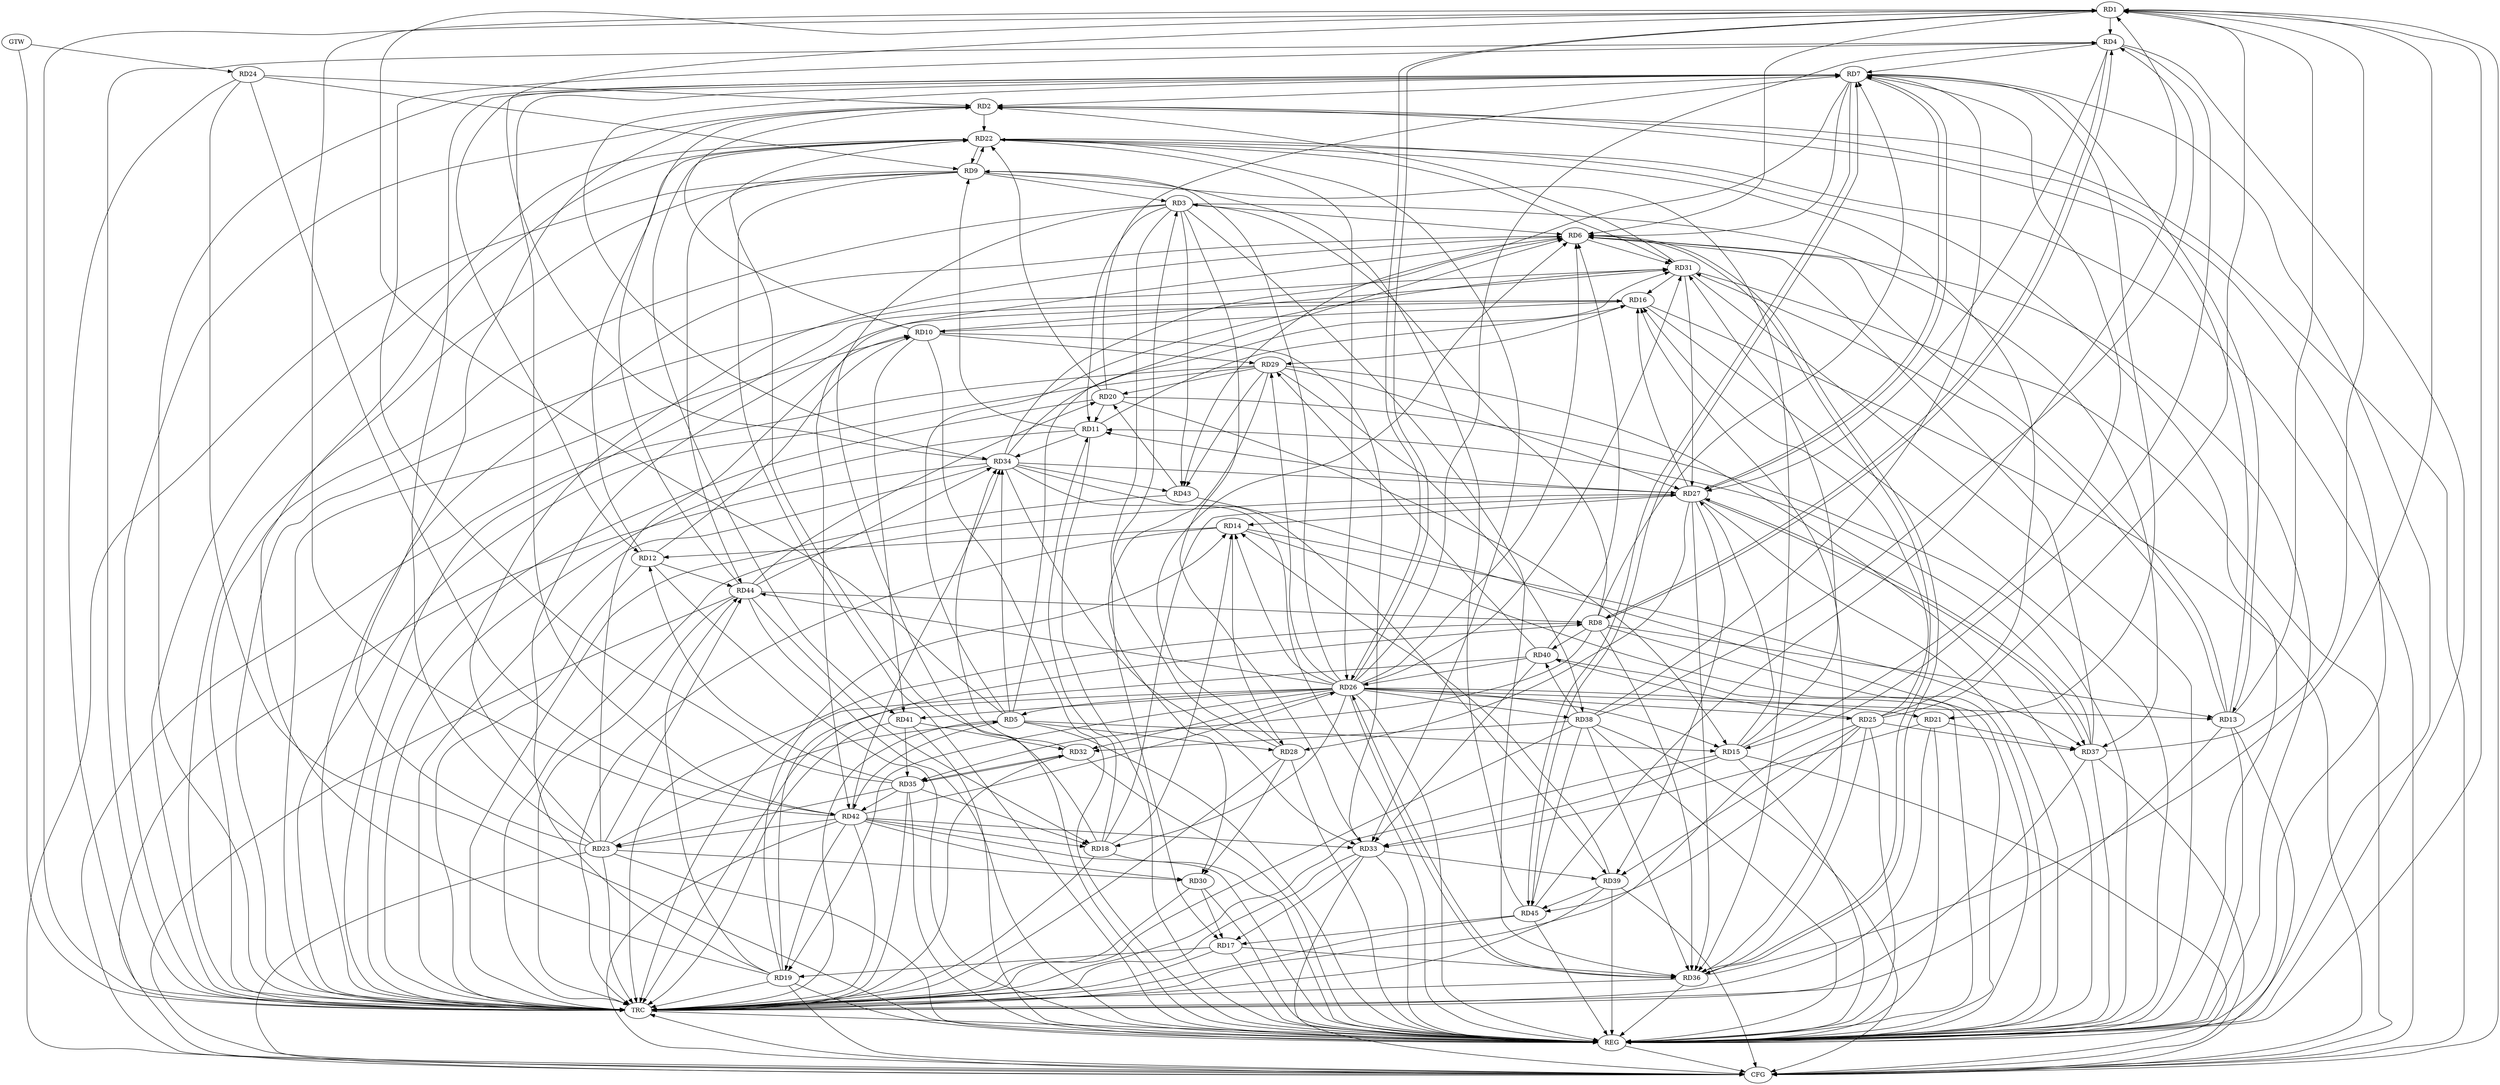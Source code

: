strict digraph G {
  RD1 [ label="RD1" ];
  RD2 [ label="RD2" ];
  RD3 [ label="RD3" ];
  RD4 [ label="RD4" ];
  RD5 [ label="RD5" ];
  RD6 [ label="RD6" ];
  RD7 [ label="RD7" ];
  RD8 [ label="RD8" ];
  RD9 [ label="RD9" ];
  RD10 [ label="RD10" ];
  RD11 [ label="RD11" ];
  RD12 [ label="RD12" ];
  RD13 [ label="RD13" ];
  RD14 [ label="RD14" ];
  RD15 [ label="RD15" ];
  RD16 [ label="RD16" ];
  RD17 [ label="RD17" ];
  RD18 [ label="RD18" ];
  RD19 [ label="RD19" ];
  RD20 [ label="RD20" ];
  RD21 [ label="RD21" ];
  RD22 [ label="RD22" ];
  RD23 [ label="RD23" ];
  RD24 [ label="RD24" ];
  RD25 [ label="RD25" ];
  RD26 [ label="RD26" ];
  RD27 [ label="RD27" ];
  RD28 [ label="RD28" ];
  RD29 [ label="RD29" ];
  RD30 [ label="RD30" ];
  RD31 [ label="RD31" ];
  RD32 [ label="RD32" ];
  RD33 [ label="RD33" ];
  RD34 [ label="RD34" ];
  RD35 [ label="RD35" ];
  RD36 [ label="RD36" ];
  RD37 [ label="RD37" ];
  RD38 [ label="RD38" ];
  RD39 [ label="RD39" ];
  RD40 [ label="RD40" ];
  RD41 [ label="RD41" ];
  RD42 [ label="RD42" ];
  RD43 [ label="RD43" ];
  RD44 [ label="RD44" ];
  RD45 [ label="RD45" ];
  GTW [ label="GTW" ];
  REG [ label="REG" ];
  CFG [ label="CFG" ];
  TRC [ label="TRC" ];
  RD1 -> RD4;
  RD5 -> RD1;
  RD1 -> RD6;
  RD13 -> RD1;
  RD25 -> RD1;
  RD1 -> RD26;
  RD26 -> RD1;
  RD34 -> RD1;
  RD36 -> RD1;
  RD37 -> RD1;
  RD42 -> RD1;
  RD45 -> RD1;
  RD7 -> RD2;
  RD10 -> RD2;
  RD13 -> RD2;
  RD2 -> RD22;
  RD23 -> RD2;
  RD24 -> RD2;
  RD31 -> RD2;
  RD44 -> RD2;
  RD3 -> RD6;
  RD8 -> RD3;
  RD9 -> RD3;
  RD3 -> RD11;
  RD3 -> RD17;
  RD28 -> RD3;
  RD3 -> RD33;
  RD3 -> RD36;
  RD3 -> RD37;
  RD3 -> RD43;
  RD4 -> RD7;
  RD4 -> RD8;
  RD8 -> RD4;
  RD4 -> RD15;
  RD26 -> RD4;
  RD4 -> RD27;
  RD35 -> RD4;
  RD38 -> RD4;
  RD5 -> RD6;
  RD5 -> RD15;
  RD23 -> RD5;
  RD26 -> RD5;
  RD5 -> RD28;
  RD5 -> RD31;
  RD5 -> RD34;
  RD5 -> RD42;
  RD7 -> RD6;
  RD13 -> RD6;
  RD23 -> RD6;
  RD26 -> RD6;
  RD28 -> RD6;
  RD6 -> RD31;
  RD34 -> RD6;
  RD6 -> RD36;
  RD36 -> RD6;
  RD37 -> RD6;
  RD40 -> RD6;
  RD6 -> RD42;
  RD8 -> RD7;
  RD7 -> RD12;
  RD7 -> RD13;
  RD15 -> RD7;
  RD20 -> RD7;
  RD7 -> RD21;
  RD23 -> RD7;
  RD7 -> RD27;
  RD27 -> RD7;
  RD7 -> RD34;
  RD38 -> RD7;
  RD42 -> RD7;
  RD7 -> RD43;
  RD7 -> RD45;
  RD45 -> RD7;
  RD8 -> RD13;
  RD19 -> RD8;
  RD8 -> RD35;
  RD8 -> RD36;
  RD8 -> RD40;
  RD44 -> RD8;
  RD11 -> RD9;
  RD9 -> RD22;
  RD22 -> RD9;
  RD24 -> RD9;
  RD26 -> RD9;
  RD9 -> RD36;
  RD9 -> RD44;
  RD45 -> RD9;
  RD12 -> RD10;
  RD16 -> RD10;
  RD23 -> RD10;
  RD10 -> RD29;
  RD10 -> RD31;
  RD10 -> RD33;
  RD10 -> RD41;
  RD11 -> RD16;
  RD18 -> RD11;
  RD20 -> RD11;
  RD27 -> RD11;
  RD11 -> RD34;
  RD37 -> RD11;
  RD14 -> RD12;
  RD12 -> RD22;
  RD35 -> RD12;
  RD12 -> RD44;
  RD13 -> RD31;
  RD18 -> RD14;
  RD19 -> RD14;
  RD26 -> RD14;
  RD27 -> RD14;
  RD14 -> RD28;
  RD14 -> RD37;
  RD39 -> RD14;
  RD20 -> RD15;
  RD15 -> RD27;
  RD15 -> RD31;
  RD15 -> RD33;
  RD19 -> RD16;
  RD25 -> RD16;
  RD27 -> RD16;
  RD16 -> RD29;
  RD31 -> RD16;
  RD36 -> RD16;
  RD17 -> RD19;
  RD30 -> RD17;
  RD33 -> RD17;
  RD17 -> RD36;
  RD45 -> RD17;
  RD18 -> RD22;
  RD26 -> RD18;
  RD18 -> RD27;
  RD35 -> RD18;
  RD42 -> RD18;
  RD44 -> RD18;
  RD19 -> RD22;
  RD42 -> RD19;
  RD19 -> RD44;
  RD20 -> RD22;
  RD29 -> RD20;
  RD43 -> RD20;
  RD44 -> RD20;
  RD21 -> RD33;
  RD21 -> RD37;
  RD25 -> RD22;
  RD22 -> RD26;
  RD22 -> RD31;
  RD22 -> RD33;
  RD22 -> RD41;
  RD23 -> RD30;
  RD35 -> RD23;
  RD42 -> RD23;
  RD23 -> RD44;
  RD24 -> RD42;
  RD25 -> RD36;
  RD25 -> RD37;
  RD25 -> RD39;
  RD25 -> RD40;
  RD25 -> RD45;
  RD26 -> RD29;
  RD26 -> RD31;
  RD36 -> RD26;
  RD26 -> RD38;
  RD40 -> RD26;
  RD42 -> RD26;
  RD27 -> RD28;
  RD29 -> RD27;
  RD31 -> RD27;
  RD34 -> RD27;
  RD27 -> RD36;
  RD27 -> RD37;
  RD37 -> RD27;
  RD27 -> RD39;
  RD28 -> RD30;
  RD29 -> RD30;
  RD29 -> RD38;
  RD40 -> RD29;
  RD29 -> RD43;
  RD42 -> RD30;
  RD34 -> RD31;
  RD32 -> RD34;
  RD32 -> RD35;
  RD35 -> RD32;
  RD38 -> RD32;
  RD41 -> RD32;
  RD34 -> RD33;
  RD33 -> RD39;
  RD40 -> RD33;
  RD42 -> RD33;
  RD34 -> RD39;
  RD42 -> RD34;
  RD34 -> RD43;
  RD44 -> RD34;
  RD41 -> RD35;
  RD35 -> RD42;
  RD38 -> RD36;
  RD38 -> RD40;
  RD38 -> RD45;
  RD39 -> RD45;
  GTW -> RD24;
  RD1 -> REG;
  RD2 -> REG;
  RD3 -> REG;
  RD4 -> REG;
  RD5 -> REG;
  RD6 -> REG;
  RD7 -> REG;
  RD8 -> REG;
  RD9 -> REG;
  RD10 -> REG;
  RD11 -> REG;
  RD12 -> REG;
  RD13 -> REG;
  RD14 -> REG;
  RD15 -> REG;
  RD16 -> REG;
  RD17 -> REG;
  RD18 -> REG;
  RD19 -> REG;
  RD20 -> REG;
  RD21 -> REG;
  RD22 -> REG;
  RD23 -> REG;
  RD24 -> REG;
  RD25 -> REG;
  RD26 -> REG;
  RD27 -> REG;
  RD28 -> REG;
  RD29 -> REG;
  RD30 -> REG;
  RD31 -> REG;
  RD32 -> REG;
  RD33 -> REG;
  RD34 -> REG;
  RD35 -> REG;
  RD36 -> REG;
  RD37 -> REG;
  RD38 -> REG;
  RD39 -> REG;
  RD40 -> REG;
  RD41 -> REG;
  RD42 -> REG;
  RD43 -> REG;
  RD44 -> REG;
  RD45 -> REG;
  RD1 -> CFG;
  RD42 -> CFG;
  RD9 -> CFG;
  RD23 -> CFG;
  RD2 -> CFG;
  RD15 -> CFG;
  RD22 -> CFG;
  RD34 -> CFG;
  RD33 -> CFG;
  RD13 -> CFG;
  RD38 -> CFG;
  RD16 -> CFG;
  RD44 -> CFG;
  RD39 -> CFG;
  RD29 -> CFG;
  RD31 -> CFG;
  RD19 -> CFG;
  RD37 -> CFG;
  REG -> CFG;
  RD1 -> TRC;
  RD2 -> TRC;
  RD3 -> TRC;
  RD4 -> TRC;
  RD5 -> TRC;
  RD6 -> TRC;
  RD7 -> TRC;
  RD8 -> TRC;
  RD9 -> TRC;
  RD10 -> TRC;
  RD11 -> TRC;
  RD12 -> TRC;
  RD13 -> TRC;
  RD14 -> TRC;
  RD15 -> TRC;
  RD16 -> TRC;
  RD17 -> TRC;
  RD18 -> TRC;
  RD19 -> TRC;
  RD20 -> TRC;
  RD21 -> TRC;
  RD22 -> TRC;
  RD23 -> TRC;
  RD24 -> TRC;
  RD25 -> TRC;
  RD26 -> TRC;
  RD27 -> TRC;
  RD28 -> TRC;
  RD29 -> TRC;
  RD30 -> TRC;
  RD31 -> TRC;
  RD32 -> TRC;
  RD33 -> TRC;
  RD34 -> TRC;
  RD35 -> TRC;
  RD36 -> TRC;
  RD37 -> TRC;
  RD38 -> TRC;
  RD39 -> TRC;
  RD40 -> TRC;
  RD41 -> TRC;
  RD42 -> TRC;
  RD43 -> TRC;
  RD44 -> TRC;
  RD45 -> TRC;
  GTW -> TRC;
  CFG -> TRC;
  TRC -> REG;
  RD26 -> RD41;
  RD26 -> RD19;
  RD26 -> RD15;
  RD26 -> RD13;
  RD26 -> RD44;
  RD26 -> RD32;
  RD26 -> RD36;
  RD26 -> RD25;
  RD26 -> RD21;
}
